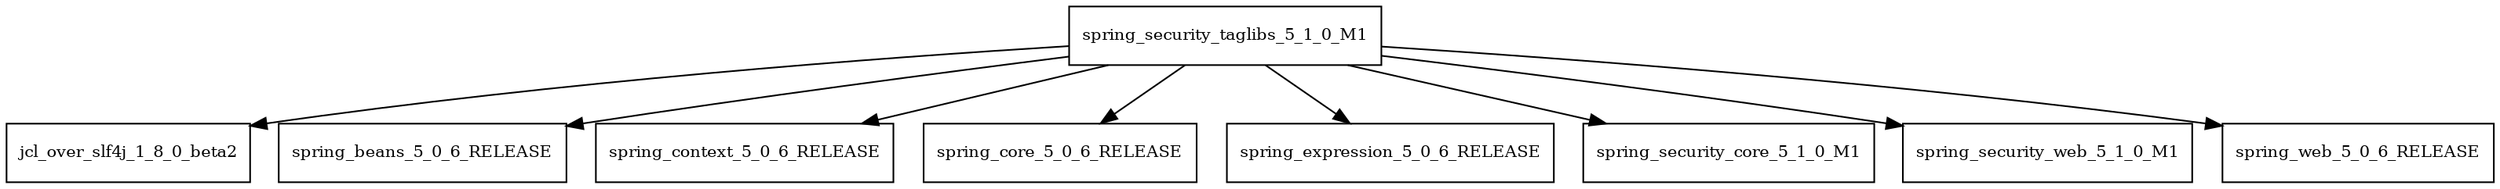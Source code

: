 digraph spring_security_taglibs_5_1_0_M1_dependencies {
  node [shape = box, fontsize=10.0];
  spring_security_taglibs_5_1_0_M1 -> jcl_over_slf4j_1_8_0_beta2;
  spring_security_taglibs_5_1_0_M1 -> spring_beans_5_0_6_RELEASE;
  spring_security_taglibs_5_1_0_M1 -> spring_context_5_0_6_RELEASE;
  spring_security_taglibs_5_1_0_M1 -> spring_core_5_0_6_RELEASE;
  spring_security_taglibs_5_1_0_M1 -> spring_expression_5_0_6_RELEASE;
  spring_security_taglibs_5_1_0_M1 -> spring_security_core_5_1_0_M1;
  spring_security_taglibs_5_1_0_M1 -> spring_security_web_5_1_0_M1;
  spring_security_taglibs_5_1_0_M1 -> spring_web_5_0_6_RELEASE;
}
